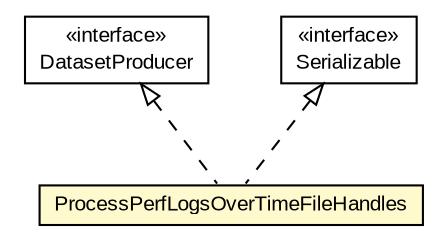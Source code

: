 #!/usr/local/bin/dot
#
# Class diagram 
# Generated by UMLGraph version R5_6-24-gf6e263 (http://www.umlgraph.org/)
#

digraph G {
	edge [fontname="arial",fontsize=10,labelfontname="arial",labelfontsize=10];
	node [fontname="arial",fontsize=10,shape=plaintext];
	nodesep=0.25;
	ranksep=0.5;
	// org.miloss.fgsms.presentation.ProcessPerfLogsOverTimeFileHandles
	c838762 [label=<<table title="org.miloss.fgsms.presentation.ProcessPerfLogsOverTimeFileHandles" border="0" cellborder="1" cellspacing="0" cellpadding="2" port="p" bgcolor="lemonChiffon" href="./ProcessPerfLogsOverTimeFileHandles.html">
		<tr><td><table border="0" cellspacing="0" cellpadding="1">
<tr><td align="center" balign="center"> ProcessPerfLogsOverTimeFileHandles </td></tr>
		</table></td></tr>
		</table>>, URL="./ProcessPerfLogsOverTimeFileHandles.html", fontname="arial", fontcolor="black", fontsize=10.0];
	//org.miloss.fgsms.presentation.ProcessPerfLogsOverTimeFileHandles implements de.laures.cewolf.DatasetProducer
	c838805:p -> c838762:p [dir=back,arrowtail=empty,style=dashed];
	//org.miloss.fgsms.presentation.ProcessPerfLogsOverTimeFileHandles implements java.io.Serializable
	c838806:p -> c838762:p [dir=back,arrowtail=empty,style=dashed];
	// de.laures.cewolf.DatasetProducer
	c838805 [label=<<table title="de.laures.cewolf.DatasetProducer" border="0" cellborder="1" cellspacing="0" cellpadding="2" port="p" href="http://java.sun.com/j2se/1.4.2/docs/api/de/laures/cewolf/DatasetProducer.html">
		<tr><td><table border="0" cellspacing="0" cellpadding="1">
<tr><td align="center" balign="center"> &#171;interface&#187; </td></tr>
<tr><td align="center" balign="center"> DatasetProducer </td></tr>
		</table></td></tr>
		</table>>, URL="http://java.sun.com/j2se/1.4.2/docs/api/de/laures/cewolf/DatasetProducer.html", fontname="arial", fontcolor="black", fontsize=10.0];
	// java.io.Serializable
	c838806 [label=<<table title="java.io.Serializable" border="0" cellborder="1" cellspacing="0" cellpadding="2" port="p" href="http://java.sun.com/j2se/1.4.2/docs/api/java/io/Serializable.html">
		<tr><td><table border="0" cellspacing="0" cellpadding="1">
<tr><td align="center" balign="center"> &#171;interface&#187; </td></tr>
<tr><td align="center" balign="center"> Serializable </td></tr>
		</table></td></tr>
		</table>>, URL="http://java.sun.com/j2se/1.4.2/docs/api/java/io/Serializable.html", fontname="arial", fontcolor="black", fontsize=10.0];
}

